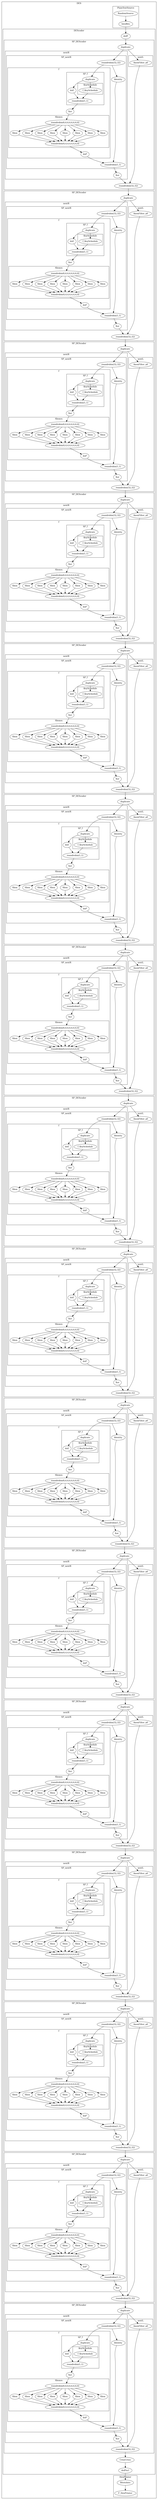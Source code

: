 digraph streamit {
subgraph cluster_node1 {
 label="DES";
subgraph cluster_node2 {
 label="PlainTextSource";
node3 [ label="RandomSource" ]
node4 [ label="IntoBits" ]
node3 -> node4
}
subgraph cluster_node5 {
 label="DEScoder";
node6 [ label="doIP" ]
subgraph cluster_node7 {
 label="SP_DEScoder";
node8 [ label="duplicate" ]
node9 [ label="roundrobin(32,32)" ]
subgraph cluster_node10 {
 label="nextR";
subgraph cluster_node11 {
 label="SP_nextR";
node12 [ label="roundrobin(32,32)" ]
node13 [ label="roundrobin(1,1)" ]
subgraph cluster_node14 {
 label="f";
subgraph cluster_node15 {
 label="SP_f";
node16 [ label="duplicate" ]
node17 [ label="roundrobin(1,1)" ]
node18 [ label="doE" ]
node16 -> node18
node18 -> node17
subgraph cluster_node19 {
 label="KeySchedule";
node20 [ label="f_KeySchedule" ]
}
node16 -> node20
node20 -> node17
}
node21 [ label="Xor" ]
node17 -> node21
subgraph cluster_node22 {
 label="Sboxes";
node23 [ label="roundrobin(6,6,6,6,6,6,6,6)" ]
node24 [ label="roundrobin(4,4,4,4,4,4,4,4)" ]
node25 [ label="Sbox" ]
node23 -> node25
node25 -> node24
node26 [ label="Sbox" ]
node23 -> node26
node26 -> node24
node27 [ label="Sbox" ]
node23 -> node27
node27 -> node24
node28 [ label="Sbox" ]
node23 -> node28
node28 -> node24
node29 [ label="Sbox" ]
node23 -> node29
node29 -> node24
node30 [ label="Sbox" ]
node23 -> node30
node30 -> node24
node31 [ label="Sbox" ]
node23 -> node31
node31 -> node24
node32 [ label="Sbox" ]
node23 -> node32
node32 -> node24
}
node21 -> node23
node33 [ label="doP" ]
node24 -> node33
}
node12 -> node16
node33 -> node13
node34 [ label="Identity" ]
node12 -> node34
node34 -> node13
}
node35 [ label="Xor" ]
node13 -> node35
}
node8 -> node12
node35 -> node9
subgraph cluster_node36 {
 label="nextL";
node37 [ label="AnonFilter_a0" ]
}
node8 -> node37
node37 -> node9
}
node6 -> node8
subgraph cluster_node38 {
 label="SP_DEScoder";
node39 [ label="duplicate" ]
node40 [ label="roundrobin(32,32)" ]
subgraph cluster_node41 {
 label="nextR";
subgraph cluster_node42 {
 label="SP_nextR";
node43 [ label="roundrobin(32,32)" ]
node44 [ label="roundrobin(1,1)" ]
subgraph cluster_node45 {
 label="f";
subgraph cluster_node46 {
 label="SP_f";
node47 [ label="duplicate" ]
node48 [ label="roundrobin(1,1)" ]
node49 [ label="doE" ]
node47 -> node49
node49 -> node48
subgraph cluster_node50 {
 label="KeySchedule";
node51 [ label="f_KeySchedule" ]
}
node47 -> node51
node51 -> node48
}
node52 [ label="Xor" ]
node48 -> node52
subgraph cluster_node53 {
 label="Sboxes";
node54 [ label="roundrobin(6,6,6,6,6,6,6,6)" ]
node55 [ label="roundrobin(4,4,4,4,4,4,4,4)" ]
node56 [ label="Sbox" ]
node54 -> node56
node56 -> node55
node57 [ label="Sbox" ]
node54 -> node57
node57 -> node55
node58 [ label="Sbox" ]
node54 -> node58
node58 -> node55
node59 [ label="Sbox" ]
node54 -> node59
node59 -> node55
node60 [ label="Sbox" ]
node54 -> node60
node60 -> node55
node61 [ label="Sbox" ]
node54 -> node61
node61 -> node55
node62 [ label="Sbox" ]
node54 -> node62
node62 -> node55
node63 [ label="Sbox" ]
node54 -> node63
node63 -> node55
}
node52 -> node54
node64 [ label="doP" ]
node55 -> node64
}
node43 -> node47
node64 -> node44
node65 [ label="Identity" ]
node43 -> node65
node65 -> node44
}
node66 [ label="Xor" ]
node44 -> node66
}
node39 -> node43
node66 -> node40
subgraph cluster_node67 {
 label="nextL";
node68 [ label="AnonFilter_a0" ]
}
node39 -> node68
node68 -> node40
}
node9 -> node39
subgraph cluster_node69 {
 label="SP_DEScoder";
node70 [ label="duplicate" ]
node71 [ label="roundrobin(32,32)" ]
subgraph cluster_node72 {
 label="nextR";
subgraph cluster_node73 {
 label="SP_nextR";
node74 [ label="roundrobin(32,32)" ]
node75 [ label="roundrobin(1,1)" ]
subgraph cluster_node76 {
 label="f";
subgraph cluster_node77 {
 label="SP_f";
node78 [ label="duplicate" ]
node79 [ label="roundrobin(1,1)" ]
node80 [ label="doE" ]
node78 -> node80
node80 -> node79
subgraph cluster_node81 {
 label="KeySchedule";
node82 [ label="f_KeySchedule" ]
}
node78 -> node82
node82 -> node79
}
node83 [ label="Xor" ]
node79 -> node83
subgraph cluster_node84 {
 label="Sboxes";
node85 [ label="roundrobin(6,6,6,6,6,6,6,6)" ]
node86 [ label="roundrobin(4,4,4,4,4,4,4,4)" ]
node87 [ label="Sbox" ]
node85 -> node87
node87 -> node86
node88 [ label="Sbox" ]
node85 -> node88
node88 -> node86
node89 [ label="Sbox" ]
node85 -> node89
node89 -> node86
node90 [ label="Sbox" ]
node85 -> node90
node90 -> node86
node91 [ label="Sbox" ]
node85 -> node91
node91 -> node86
node92 [ label="Sbox" ]
node85 -> node92
node92 -> node86
node93 [ label="Sbox" ]
node85 -> node93
node93 -> node86
node94 [ label="Sbox" ]
node85 -> node94
node94 -> node86
}
node83 -> node85
node95 [ label="doP" ]
node86 -> node95
}
node74 -> node78
node95 -> node75
node96 [ label="Identity" ]
node74 -> node96
node96 -> node75
}
node97 [ label="Xor" ]
node75 -> node97
}
node70 -> node74
node97 -> node71
subgraph cluster_node98 {
 label="nextL";
node99 [ label="AnonFilter_a0" ]
}
node70 -> node99
node99 -> node71
}
node40 -> node70
subgraph cluster_node100 {
 label="SP_DEScoder";
node101 [ label="duplicate" ]
node102 [ label="roundrobin(32,32)" ]
subgraph cluster_node103 {
 label="nextR";
subgraph cluster_node104 {
 label="SP_nextR";
node105 [ label="roundrobin(32,32)" ]
node106 [ label="roundrobin(1,1)" ]
subgraph cluster_node107 {
 label="f";
subgraph cluster_node108 {
 label="SP_f";
node109 [ label="duplicate" ]
node110 [ label="roundrobin(1,1)" ]
node111 [ label="doE" ]
node109 -> node111
node111 -> node110
subgraph cluster_node112 {
 label="KeySchedule";
node113 [ label="f_KeySchedule" ]
}
node109 -> node113
node113 -> node110
}
node114 [ label="Xor" ]
node110 -> node114
subgraph cluster_node115 {
 label="Sboxes";
node116 [ label="roundrobin(6,6,6,6,6,6,6,6)" ]
node117 [ label="roundrobin(4,4,4,4,4,4,4,4)" ]
node118 [ label="Sbox" ]
node116 -> node118
node118 -> node117
node119 [ label="Sbox" ]
node116 -> node119
node119 -> node117
node120 [ label="Sbox" ]
node116 -> node120
node120 -> node117
node121 [ label="Sbox" ]
node116 -> node121
node121 -> node117
node122 [ label="Sbox" ]
node116 -> node122
node122 -> node117
node123 [ label="Sbox" ]
node116 -> node123
node123 -> node117
node124 [ label="Sbox" ]
node116 -> node124
node124 -> node117
node125 [ label="Sbox" ]
node116 -> node125
node125 -> node117
}
node114 -> node116
node126 [ label="doP" ]
node117 -> node126
}
node105 -> node109
node126 -> node106
node127 [ label="Identity" ]
node105 -> node127
node127 -> node106
}
node128 [ label="Xor" ]
node106 -> node128
}
node101 -> node105
node128 -> node102
subgraph cluster_node129 {
 label="nextL";
node130 [ label="AnonFilter_a0" ]
}
node101 -> node130
node130 -> node102
}
node71 -> node101
subgraph cluster_node131 {
 label="SP_DEScoder";
node132 [ label="duplicate" ]
node133 [ label="roundrobin(32,32)" ]
subgraph cluster_node134 {
 label="nextR";
subgraph cluster_node135 {
 label="SP_nextR";
node136 [ label="roundrobin(32,32)" ]
node137 [ label="roundrobin(1,1)" ]
subgraph cluster_node138 {
 label="f";
subgraph cluster_node139 {
 label="SP_f";
node140 [ label="duplicate" ]
node141 [ label="roundrobin(1,1)" ]
node142 [ label="doE" ]
node140 -> node142
node142 -> node141
subgraph cluster_node143 {
 label="KeySchedule";
node144 [ label="f_KeySchedule" ]
}
node140 -> node144
node144 -> node141
}
node145 [ label="Xor" ]
node141 -> node145
subgraph cluster_node146 {
 label="Sboxes";
node147 [ label="roundrobin(6,6,6,6,6,6,6,6)" ]
node148 [ label="roundrobin(4,4,4,4,4,4,4,4)" ]
node149 [ label="Sbox" ]
node147 -> node149
node149 -> node148
node150 [ label="Sbox" ]
node147 -> node150
node150 -> node148
node151 [ label="Sbox" ]
node147 -> node151
node151 -> node148
node152 [ label="Sbox" ]
node147 -> node152
node152 -> node148
node153 [ label="Sbox" ]
node147 -> node153
node153 -> node148
node154 [ label="Sbox" ]
node147 -> node154
node154 -> node148
node155 [ label="Sbox" ]
node147 -> node155
node155 -> node148
node156 [ label="Sbox" ]
node147 -> node156
node156 -> node148
}
node145 -> node147
node157 [ label="doP" ]
node148 -> node157
}
node136 -> node140
node157 -> node137
node158 [ label="Identity" ]
node136 -> node158
node158 -> node137
}
node159 [ label="Xor" ]
node137 -> node159
}
node132 -> node136
node159 -> node133
subgraph cluster_node160 {
 label="nextL";
node161 [ label="AnonFilter_a0" ]
}
node132 -> node161
node161 -> node133
}
node102 -> node132
subgraph cluster_node162 {
 label="SP_DEScoder";
node163 [ label="duplicate" ]
node164 [ label="roundrobin(32,32)" ]
subgraph cluster_node165 {
 label="nextR";
subgraph cluster_node166 {
 label="SP_nextR";
node167 [ label="roundrobin(32,32)" ]
node168 [ label="roundrobin(1,1)" ]
subgraph cluster_node169 {
 label="f";
subgraph cluster_node170 {
 label="SP_f";
node171 [ label="duplicate" ]
node172 [ label="roundrobin(1,1)" ]
node173 [ label="doE" ]
node171 -> node173
node173 -> node172
subgraph cluster_node174 {
 label="KeySchedule";
node175 [ label="f_KeySchedule" ]
}
node171 -> node175
node175 -> node172
}
node176 [ label="Xor" ]
node172 -> node176
subgraph cluster_node177 {
 label="Sboxes";
node178 [ label="roundrobin(6,6,6,6,6,6,6,6)" ]
node179 [ label="roundrobin(4,4,4,4,4,4,4,4)" ]
node180 [ label="Sbox" ]
node178 -> node180
node180 -> node179
node181 [ label="Sbox" ]
node178 -> node181
node181 -> node179
node182 [ label="Sbox" ]
node178 -> node182
node182 -> node179
node183 [ label="Sbox" ]
node178 -> node183
node183 -> node179
node184 [ label="Sbox" ]
node178 -> node184
node184 -> node179
node185 [ label="Sbox" ]
node178 -> node185
node185 -> node179
node186 [ label="Sbox" ]
node178 -> node186
node186 -> node179
node187 [ label="Sbox" ]
node178 -> node187
node187 -> node179
}
node176 -> node178
node188 [ label="doP" ]
node179 -> node188
}
node167 -> node171
node188 -> node168
node189 [ label="Identity" ]
node167 -> node189
node189 -> node168
}
node190 [ label="Xor" ]
node168 -> node190
}
node163 -> node167
node190 -> node164
subgraph cluster_node191 {
 label="nextL";
node192 [ label="AnonFilter_a0" ]
}
node163 -> node192
node192 -> node164
}
node133 -> node163
subgraph cluster_node193 {
 label="SP_DEScoder";
node194 [ label="duplicate" ]
node195 [ label="roundrobin(32,32)" ]
subgraph cluster_node196 {
 label="nextR";
subgraph cluster_node197 {
 label="SP_nextR";
node198 [ label="roundrobin(32,32)" ]
node199 [ label="roundrobin(1,1)" ]
subgraph cluster_node200 {
 label="f";
subgraph cluster_node201 {
 label="SP_f";
node202 [ label="duplicate" ]
node203 [ label="roundrobin(1,1)" ]
node204 [ label="doE" ]
node202 -> node204
node204 -> node203
subgraph cluster_node205 {
 label="KeySchedule";
node206 [ label="f_KeySchedule" ]
}
node202 -> node206
node206 -> node203
}
node207 [ label="Xor" ]
node203 -> node207
subgraph cluster_node208 {
 label="Sboxes";
node209 [ label="roundrobin(6,6,6,6,6,6,6,6)" ]
node210 [ label="roundrobin(4,4,4,4,4,4,4,4)" ]
node211 [ label="Sbox" ]
node209 -> node211
node211 -> node210
node212 [ label="Sbox" ]
node209 -> node212
node212 -> node210
node213 [ label="Sbox" ]
node209 -> node213
node213 -> node210
node214 [ label="Sbox" ]
node209 -> node214
node214 -> node210
node215 [ label="Sbox" ]
node209 -> node215
node215 -> node210
node216 [ label="Sbox" ]
node209 -> node216
node216 -> node210
node217 [ label="Sbox" ]
node209 -> node217
node217 -> node210
node218 [ label="Sbox" ]
node209 -> node218
node218 -> node210
}
node207 -> node209
node219 [ label="doP" ]
node210 -> node219
}
node198 -> node202
node219 -> node199
node220 [ label="Identity" ]
node198 -> node220
node220 -> node199
}
node221 [ label="Xor" ]
node199 -> node221
}
node194 -> node198
node221 -> node195
subgraph cluster_node222 {
 label="nextL";
node223 [ label="AnonFilter_a0" ]
}
node194 -> node223
node223 -> node195
}
node164 -> node194
subgraph cluster_node224 {
 label="SP_DEScoder";
node225 [ label="duplicate" ]
node226 [ label="roundrobin(32,32)" ]
subgraph cluster_node227 {
 label="nextR";
subgraph cluster_node228 {
 label="SP_nextR";
node229 [ label="roundrobin(32,32)" ]
node230 [ label="roundrobin(1,1)" ]
subgraph cluster_node231 {
 label="f";
subgraph cluster_node232 {
 label="SP_f";
node233 [ label="duplicate" ]
node234 [ label="roundrobin(1,1)" ]
node235 [ label="doE" ]
node233 -> node235
node235 -> node234
subgraph cluster_node236 {
 label="KeySchedule";
node237 [ label="f_KeySchedule" ]
}
node233 -> node237
node237 -> node234
}
node238 [ label="Xor" ]
node234 -> node238
subgraph cluster_node239 {
 label="Sboxes";
node240 [ label="roundrobin(6,6,6,6,6,6,6,6)" ]
node241 [ label="roundrobin(4,4,4,4,4,4,4,4)" ]
node242 [ label="Sbox" ]
node240 -> node242
node242 -> node241
node243 [ label="Sbox" ]
node240 -> node243
node243 -> node241
node244 [ label="Sbox" ]
node240 -> node244
node244 -> node241
node245 [ label="Sbox" ]
node240 -> node245
node245 -> node241
node246 [ label="Sbox" ]
node240 -> node246
node246 -> node241
node247 [ label="Sbox" ]
node240 -> node247
node247 -> node241
node248 [ label="Sbox" ]
node240 -> node248
node248 -> node241
node249 [ label="Sbox" ]
node240 -> node249
node249 -> node241
}
node238 -> node240
node250 [ label="doP" ]
node241 -> node250
}
node229 -> node233
node250 -> node230
node251 [ label="Identity" ]
node229 -> node251
node251 -> node230
}
node252 [ label="Xor" ]
node230 -> node252
}
node225 -> node229
node252 -> node226
subgraph cluster_node253 {
 label="nextL";
node254 [ label="AnonFilter_a0" ]
}
node225 -> node254
node254 -> node226
}
node195 -> node225
subgraph cluster_node255 {
 label="SP_DEScoder";
node256 [ label="duplicate" ]
node257 [ label="roundrobin(32,32)" ]
subgraph cluster_node258 {
 label="nextR";
subgraph cluster_node259 {
 label="SP_nextR";
node260 [ label="roundrobin(32,32)" ]
node261 [ label="roundrobin(1,1)" ]
subgraph cluster_node262 {
 label="f";
subgraph cluster_node263 {
 label="SP_f";
node264 [ label="duplicate" ]
node265 [ label="roundrobin(1,1)" ]
node266 [ label="doE" ]
node264 -> node266
node266 -> node265
subgraph cluster_node267 {
 label="KeySchedule";
node268 [ label="f_KeySchedule" ]
}
node264 -> node268
node268 -> node265
}
node269 [ label="Xor" ]
node265 -> node269
subgraph cluster_node270 {
 label="Sboxes";
node271 [ label="roundrobin(6,6,6,6,6,6,6,6)" ]
node272 [ label="roundrobin(4,4,4,4,4,4,4,4)" ]
node273 [ label="Sbox" ]
node271 -> node273
node273 -> node272
node274 [ label="Sbox" ]
node271 -> node274
node274 -> node272
node275 [ label="Sbox" ]
node271 -> node275
node275 -> node272
node276 [ label="Sbox" ]
node271 -> node276
node276 -> node272
node277 [ label="Sbox" ]
node271 -> node277
node277 -> node272
node278 [ label="Sbox" ]
node271 -> node278
node278 -> node272
node279 [ label="Sbox" ]
node271 -> node279
node279 -> node272
node280 [ label="Sbox" ]
node271 -> node280
node280 -> node272
}
node269 -> node271
node281 [ label="doP" ]
node272 -> node281
}
node260 -> node264
node281 -> node261
node282 [ label="Identity" ]
node260 -> node282
node282 -> node261
}
node283 [ label="Xor" ]
node261 -> node283
}
node256 -> node260
node283 -> node257
subgraph cluster_node284 {
 label="nextL";
node285 [ label="AnonFilter_a0" ]
}
node256 -> node285
node285 -> node257
}
node226 -> node256
subgraph cluster_node286 {
 label="SP_DEScoder";
node287 [ label="duplicate" ]
node288 [ label="roundrobin(32,32)" ]
subgraph cluster_node289 {
 label="nextR";
subgraph cluster_node290 {
 label="SP_nextR";
node291 [ label="roundrobin(32,32)" ]
node292 [ label="roundrobin(1,1)" ]
subgraph cluster_node293 {
 label="f";
subgraph cluster_node294 {
 label="SP_f";
node295 [ label="duplicate" ]
node296 [ label="roundrobin(1,1)" ]
node297 [ label="doE" ]
node295 -> node297
node297 -> node296
subgraph cluster_node298 {
 label="KeySchedule";
node299 [ label="f_KeySchedule" ]
}
node295 -> node299
node299 -> node296
}
node300 [ label="Xor" ]
node296 -> node300
subgraph cluster_node301 {
 label="Sboxes";
node302 [ label="roundrobin(6,6,6,6,6,6,6,6)" ]
node303 [ label="roundrobin(4,4,4,4,4,4,4,4)" ]
node304 [ label="Sbox" ]
node302 -> node304
node304 -> node303
node305 [ label="Sbox" ]
node302 -> node305
node305 -> node303
node306 [ label="Sbox" ]
node302 -> node306
node306 -> node303
node307 [ label="Sbox" ]
node302 -> node307
node307 -> node303
node308 [ label="Sbox" ]
node302 -> node308
node308 -> node303
node309 [ label="Sbox" ]
node302 -> node309
node309 -> node303
node310 [ label="Sbox" ]
node302 -> node310
node310 -> node303
node311 [ label="Sbox" ]
node302 -> node311
node311 -> node303
}
node300 -> node302
node312 [ label="doP" ]
node303 -> node312
}
node291 -> node295
node312 -> node292
node313 [ label="Identity" ]
node291 -> node313
node313 -> node292
}
node314 [ label="Xor" ]
node292 -> node314
}
node287 -> node291
node314 -> node288
subgraph cluster_node315 {
 label="nextL";
node316 [ label="AnonFilter_a0" ]
}
node287 -> node316
node316 -> node288
}
node257 -> node287
subgraph cluster_node317 {
 label="SP_DEScoder";
node318 [ label="duplicate" ]
node319 [ label="roundrobin(32,32)" ]
subgraph cluster_node320 {
 label="nextR";
subgraph cluster_node321 {
 label="SP_nextR";
node322 [ label="roundrobin(32,32)" ]
node323 [ label="roundrobin(1,1)" ]
subgraph cluster_node324 {
 label="f";
subgraph cluster_node325 {
 label="SP_f";
node326 [ label="duplicate" ]
node327 [ label="roundrobin(1,1)" ]
node328 [ label="doE" ]
node326 -> node328
node328 -> node327
subgraph cluster_node329 {
 label="KeySchedule";
node330 [ label="f_KeySchedule" ]
}
node326 -> node330
node330 -> node327
}
node331 [ label="Xor" ]
node327 -> node331
subgraph cluster_node332 {
 label="Sboxes";
node333 [ label="roundrobin(6,6,6,6,6,6,6,6)" ]
node334 [ label="roundrobin(4,4,4,4,4,4,4,4)" ]
node335 [ label="Sbox" ]
node333 -> node335
node335 -> node334
node336 [ label="Sbox" ]
node333 -> node336
node336 -> node334
node337 [ label="Sbox" ]
node333 -> node337
node337 -> node334
node338 [ label="Sbox" ]
node333 -> node338
node338 -> node334
node339 [ label="Sbox" ]
node333 -> node339
node339 -> node334
node340 [ label="Sbox" ]
node333 -> node340
node340 -> node334
node341 [ label="Sbox" ]
node333 -> node341
node341 -> node334
node342 [ label="Sbox" ]
node333 -> node342
node342 -> node334
}
node331 -> node333
node343 [ label="doP" ]
node334 -> node343
}
node322 -> node326
node343 -> node323
node344 [ label="Identity" ]
node322 -> node344
node344 -> node323
}
node345 [ label="Xor" ]
node323 -> node345
}
node318 -> node322
node345 -> node319
subgraph cluster_node346 {
 label="nextL";
node347 [ label="AnonFilter_a0" ]
}
node318 -> node347
node347 -> node319
}
node288 -> node318
subgraph cluster_node348 {
 label="SP_DEScoder";
node349 [ label="duplicate" ]
node350 [ label="roundrobin(32,32)" ]
subgraph cluster_node351 {
 label="nextR";
subgraph cluster_node352 {
 label="SP_nextR";
node353 [ label="roundrobin(32,32)" ]
node354 [ label="roundrobin(1,1)" ]
subgraph cluster_node355 {
 label="f";
subgraph cluster_node356 {
 label="SP_f";
node357 [ label="duplicate" ]
node358 [ label="roundrobin(1,1)" ]
node359 [ label="doE" ]
node357 -> node359
node359 -> node358
subgraph cluster_node360 {
 label="KeySchedule";
node361 [ label="f_KeySchedule" ]
}
node357 -> node361
node361 -> node358
}
node362 [ label="Xor" ]
node358 -> node362
subgraph cluster_node363 {
 label="Sboxes";
node364 [ label="roundrobin(6,6,6,6,6,6,6,6)" ]
node365 [ label="roundrobin(4,4,4,4,4,4,4,4)" ]
node366 [ label="Sbox" ]
node364 -> node366
node366 -> node365
node367 [ label="Sbox" ]
node364 -> node367
node367 -> node365
node368 [ label="Sbox" ]
node364 -> node368
node368 -> node365
node369 [ label="Sbox" ]
node364 -> node369
node369 -> node365
node370 [ label="Sbox" ]
node364 -> node370
node370 -> node365
node371 [ label="Sbox" ]
node364 -> node371
node371 -> node365
node372 [ label="Sbox" ]
node364 -> node372
node372 -> node365
node373 [ label="Sbox" ]
node364 -> node373
node373 -> node365
}
node362 -> node364
node374 [ label="doP" ]
node365 -> node374
}
node353 -> node357
node374 -> node354
node375 [ label="Identity" ]
node353 -> node375
node375 -> node354
}
node376 [ label="Xor" ]
node354 -> node376
}
node349 -> node353
node376 -> node350
subgraph cluster_node377 {
 label="nextL";
node378 [ label="AnonFilter_a0" ]
}
node349 -> node378
node378 -> node350
}
node319 -> node349
subgraph cluster_node379 {
 label="SP_DEScoder";
node380 [ label="duplicate" ]
node381 [ label="roundrobin(32,32)" ]
subgraph cluster_node382 {
 label="nextR";
subgraph cluster_node383 {
 label="SP_nextR";
node384 [ label="roundrobin(32,32)" ]
node385 [ label="roundrobin(1,1)" ]
subgraph cluster_node386 {
 label="f";
subgraph cluster_node387 {
 label="SP_f";
node388 [ label="duplicate" ]
node389 [ label="roundrobin(1,1)" ]
node390 [ label="doE" ]
node388 -> node390
node390 -> node389
subgraph cluster_node391 {
 label="KeySchedule";
node392 [ label="f_KeySchedule" ]
}
node388 -> node392
node392 -> node389
}
node393 [ label="Xor" ]
node389 -> node393
subgraph cluster_node394 {
 label="Sboxes";
node395 [ label="roundrobin(6,6,6,6,6,6,6,6)" ]
node396 [ label="roundrobin(4,4,4,4,4,4,4,4)" ]
node397 [ label="Sbox" ]
node395 -> node397
node397 -> node396
node398 [ label="Sbox" ]
node395 -> node398
node398 -> node396
node399 [ label="Sbox" ]
node395 -> node399
node399 -> node396
node400 [ label="Sbox" ]
node395 -> node400
node400 -> node396
node401 [ label="Sbox" ]
node395 -> node401
node401 -> node396
node402 [ label="Sbox" ]
node395 -> node402
node402 -> node396
node403 [ label="Sbox" ]
node395 -> node403
node403 -> node396
node404 [ label="Sbox" ]
node395 -> node404
node404 -> node396
}
node393 -> node395
node405 [ label="doP" ]
node396 -> node405
}
node384 -> node388
node405 -> node385
node406 [ label="Identity" ]
node384 -> node406
node406 -> node385
}
node407 [ label="Xor" ]
node385 -> node407
}
node380 -> node384
node407 -> node381
subgraph cluster_node408 {
 label="nextL";
node409 [ label="AnonFilter_a0" ]
}
node380 -> node409
node409 -> node381
}
node350 -> node380
subgraph cluster_node410 {
 label="SP_DEScoder";
node411 [ label="duplicate" ]
node412 [ label="roundrobin(32,32)" ]
subgraph cluster_node413 {
 label="nextR";
subgraph cluster_node414 {
 label="SP_nextR";
node415 [ label="roundrobin(32,32)" ]
node416 [ label="roundrobin(1,1)" ]
subgraph cluster_node417 {
 label="f";
subgraph cluster_node418 {
 label="SP_f";
node419 [ label="duplicate" ]
node420 [ label="roundrobin(1,1)" ]
node421 [ label="doE" ]
node419 -> node421
node421 -> node420
subgraph cluster_node422 {
 label="KeySchedule";
node423 [ label="f_KeySchedule" ]
}
node419 -> node423
node423 -> node420
}
node424 [ label="Xor" ]
node420 -> node424
subgraph cluster_node425 {
 label="Sboxes";
node426 [ label="roundrobin(6,6,6,6,6,6,6,6)" ]
node427 [ label="roundrobin(4,4,4,4,4,4,4,4)" ]
node428 [ label="Sbox" ]
node426 -> node428
node428 -> node427
node429 [ label="Sbox" ]
node426 -> node429
node429 -> node427
node430 [ label="Sbox" ]
node426 -> node430
node430 -> node427
node431 [ label="Sbox" ]
node426 -> node431
node431 -> node427
node432 [ label="Sbox" ]
node426 -> node432
node432 -> node427
node433 [ label="Sbox" ]
node426 -> node433
node433 -> node427
node434 [ label="Sbox" ]
node426 -> node434
node434 -> node427
node435 [ label="Sbox" ]
node426 -> node435
node435 -> node427
}
node424 -> node426
node436 [ label="doP" ]
node427 -> node436
}
node415 -> node419
node436 -> node416
node437 [ label="Identity" ]
node415 -> node437
node437 -> node416
}
node438 [ label="Xor" ]
node416 -> node438
}
node411 -> node415
node438 -> node412
subgraph cluster_node439 {
 label="nextL";
node440 [ label="AnonFilter_a0" ]
}
node411 -> node440
node440 -> node412
}
node381 -> node411
subgraph cluster_node441 {
 label="SP_DEScoder";
node442 [ label="duplicate" ]
node443 [ label="roundrobin(32,32)" ]
subgraph cluster_node444 {
 label="nextR";
subgraph cluster_node445 {
 label="SP_nextR";
node446 [ label="roundrobin(32,32)" ]
node447 [ label="roundrobin(1,1)" ]
subgraph cluster_node448 {
 label="f";
subgraph cluster_node449 {
 label="SP_f";
node450 [ label="duplicate" ]
node451 [ label="roundrobin(1,1)" ]
node452 [ label="doE" ]
node450 -> node452
node452 -> node451
subgraph cluster_node453 {
 label="KeySchedule";
node454 [ label="f_KeySchedule" ]
}
node450 -> node454
node454 -> node451
}
node455 [ label="Xor" ]
node451 -> node455
subgraph cluster_node456 {
 label="Sboxes";
node457 [ label="roundrobin(6,6,6,6,6,6,6,6)" ]
node458 [ label="roundrobin(4,4,4,4,4,4,4,4)" ]
node459 [ label="Sbox" ]
node457 -> node459
node459 -> node458
node460 [ label="Sbox" ]
node457 -> node460
node460 -> node458
node461 [ label="Sbox" ]
node457 -> node461
node461 -> node458
node462 [ label="Sbox" ]
node457 -> node462
node462 -> node458
node463 [ label="Sbox" ]
node457 -> node463
node463 -> node458
node464 [ label="Sbox" ]
node457 -> node464
node464 -> node458
node465 [ label="Sbox" ]
node457 -> node465
node465 -> node458
node466 [ label="Sbox" ]
node457 -> node466
node466 -> node458
}
node455 -> node457
node467 [ label="doP" ]
node458 -> node467
}
node446 -> node450
node467 -> node447
node468 [ label="Identity" ]
node446 -> node468
node468 -> node447
}
node469 [ label="Xor" ]
node447 -> node469
}
node442 -> node446
node469 -> node443
subgraph cluster_node470 {
 label="nextL";
node471 [ label="AnonFilter_a0" ]
}
node442 -> node471
node471 -> node443
}
node412 -> node442
subgraph cluster_node472 {
 label="SP_DEScoder";
node473 [ label="duplicate" ]
node474 [ label="roundrobin(32,32)" ]
subgraph cluster_node475 {
 label="nextR";
subgraph cluster_node476 {
 label="SP_nextR";
node477 [ label="roundrobin(32,32)" ]
node478 [ label="roundrobin(1,1)" ]
subgraph cluster_node479 {
 label="f";
subgraph cluster_node480 {
 label="SP_f";
node481 [ label="duplicate" ]
node482 [ label="roundrobin(1,1)" ]
node483 [ label="doE" ]
node481 -> node483
node483 -> node482
subgraph cluster_node484 {
 label="KeySchedule";
node485 [ label="f_KeySchedule" ]
}
node481 -> node485
node485 -> node482
}
node486 [ label="Xor" ]
node482 -> node486
subgraph cluster_node487 {
 label="Sboxes";
node488 [ label="roundrobin(6,6,6,6,6,6,6,6)" ]
node489 [ label="roundrobin(4,4,4,4,4,4,4,4)" ]
node490 [ label="Sbox" ]
node488 -> node490
node490 -> node489
node491 [ label="Sbox" ]
node488 -> node491
node491 -> node489
node492 [ label="Sbox" ]
node488 -> node492
node492 -> node489
node493 [ label="Sbox" ]
node488 -> node493
node493 -> node489
node494 [ label="Sbox" ]
node488 -> node494
node494 -> node489
node495 [ label="Sbox" ]
node488 -> node495
node495 -> node489
node496 [ label="Sbox" ]
node488 -> node496
node496 -> node489
node497 [ label="Sbox" ]
node488 -> node497
node497 -> node489
}
node486 -> node488
node498 [ label="doP" ]
node489 -> node498
}
node477 -> node481
node498 -> node478
node499 [ label="Identity" ]
node477 -> node499
node499 -> node478
}
node500 [ label="Xor" ]
node478 -> node500
}
node473 -> node477
node500 -> node474
subgraph cluster_node501 {
 label="nextL";
node502 [ label="AnonFilter_a0" ]
}
node473 -> node502
node502 -> node474
}
node443 -> node473
node503 [ label="CrissCross" ]
node474 -> node503
node504 [ label="doIPm1" ]
node503 -> node504
}
node4 -> node6
subgraph cluster_node505 {
 label="HexPrinter";
node506 [ label="BitstoInts" ]
node507 [ label="F_HexPrinter" ]
node506 -> node507
}
node504 -> node506
}
}
